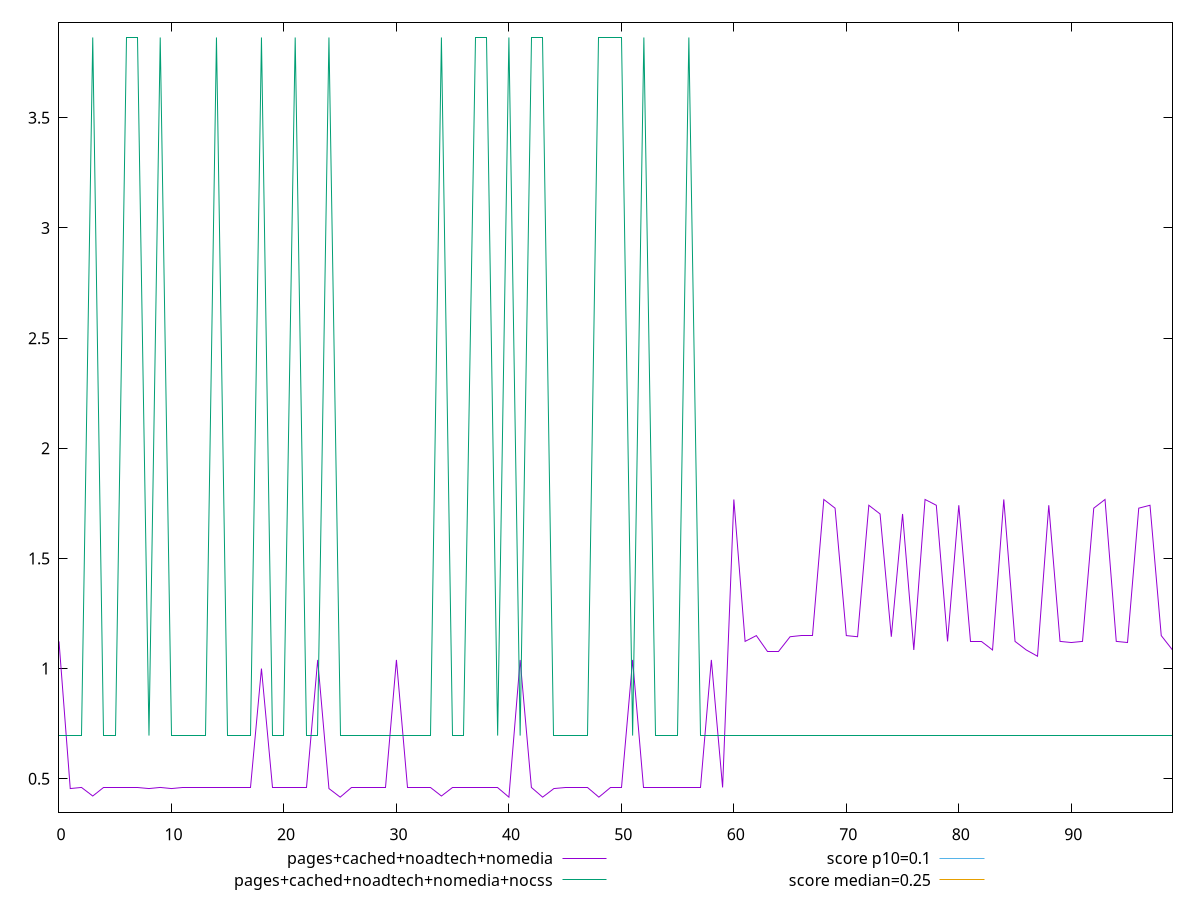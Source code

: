 reset

$pagesCachedNoadtechNomedia <<EOF
0 1.1234112548828126
1 0.4553914388020833
2 0.460498046875
3 0.4215234375
4 0.460498046875
5 0.460498046875
6 0.460498046875
7 0.460498046875
8 0.4553914388020833
9 0.460498046875
10 0.4553914388020833
11 0.460498046875
12 0.460498046875
13 0.460498046875
14 0.460498046875
15 0.460498046875
16 0.460498046875
17 0.460498046875
18 1
19 0.460498046875
20 0.460498046875
21 0.460498046875
22 0.460498046875
23 1.0394596354166667
24 0.4553914388020833
25 0.4164168294270833
26 0.460498046875
27 0.460498046875
28 0.460498046875
29 0.460498046875
30 1.0394596354166667
31 0.460498046875
32 0.460498046875
33 0.460498046875
34 0.4215234375
35 0.460498046875
36 0.460498046875
37 0.460498046875
38 0.460498046875
39 0.460498046875
40 0.4164168294270833
41 1.038974609375
42 0.460498046875
43 0.4164168294270833
44 0.4553914388020833
45 0.460498046875
46 0.460498046875
47 0.460498046875
48 0.4164168294270833
49 0.460498046875
50 0.460498046875
51 1.0394596354166667
52 0.460498046875
53 0.460498046875
54 0.460498046875
55 0.460498046875
56 0.460498046875
57 0.460498046875
58 1.0394596354166667
59 0.460498046875
60 1.7676270548502604
61 1.1234112548828126
62 1.1496908569335937
63 1.0793300374348958
64 1.0793300374348958
65 1.144584248860677
66 1.1496908569335937
67 1.1496908569335937
68 1.7676270548502604
69 1.7281674194335936
70 1.1496908569335937
71 1.144584248860677
72 1.7413474527994792
73 1.7018878173828125
74 1.144584248860677
75 1.7018878173828125
76 1.0844366455078125
77 1.7676270548502604
78 1.7413474527994792
79 1.1234112548828126
80 1.7413474527994792
81 1.1234112548828126
82 1.1234112548828126
83 1.0844366455078125
84 1.7676270548502604
85 1.1234112548828126
86 1.0844366455078125
87 1.0559987386067708
88 1.7413474527994792
89 1.1234112548828126
90 1.1183046468098958
91 1.1234112548828126
92 1.7281674194335936
93 1.7676270548502604
94 1.1234112548828126
95 1.1183046468098958
96 1.7281674194335936
97 1.7413474527994792
98 1.1496908569335937
99 1.0844366455078125
EOF

$pagesCachedNoadtechNomediaNocss <<EOF
0 0.6958385416666666
1 0.6958385416666666
2 0.6958385416666666
3 3.864670138888889
4 0.6958385416666666
5 0.6958385416666666
6 3.864670138888889
7 3.864670138888889
8 0.6958385416666666
9 3.864670138888889
10 0.6958385416666666
11 0.6958385416666666
12 0.6958385416666666
13 0.6958385416666666
14 3.864670138888889
15 0.6958385416666666
16 0.6958385416666666
17 0.6958385416666666
18 3.864670138888889
19 0.6958385416666666
20 0.6958385416666666
21 3.864670138888889
22 0.6958385416666666
23 0.6958385416666666
24 3.864670138888889
25 0.6958385416666666
26 0.6958385416666666
27 0.6958385416666666
28 0.6958385416666666
29 0.6958385416666666
30 0.6958385416666666
31 0.6958385416666666
32 0.6958385416666666
33 0.6958385416666666
34 3.864670138888889
35 0.6958385416666666
36 0.6958385416666666
37 3.864670138888889
38 3.864670138888889
39 0.6958385416666666
40 3.864670138888889
41 0.6958385416666666
42 3.864670138888889
43 3.864670138888889
44 0.6958385416666666
45 0.6958385416666666
46 0.6958385416666666
47 0.6958385416666666
48 3.864670138888889
49 3.864670138888889
50 3.864670138888889
51 0.6958385416666666
52 3.864670138888889
53 0.6958385416666666
54 0.6958385416666666
55 0.6958385416666666
56 3.864670138888889
57 0.6958385416666666
58 0.6958385416666666
59 0.6958385416666666
60 0.6958385416666666
61 0.6958385416666666
62 0.6958385416666666
63 0.6958385416666666
64 0.6958385416666666
65 0.6958385416666666
66 0.6958385416666666
67 0.6958385416666666
68 0.6958385416666666
69 0.6958385416666666
70 0.6958385416666666
71 0.6958385416666666
72 0.6958385416666666
73 0.6958385416666666
74 0.6958385416666666
75 0.6958385416666666
76 0.6958385416666666
77 0.6958385416666666
78 0.6958385416666666
79 0.6958385416666666
80 0.6958385416666666
81 0.6958385416666666
82 0.6958385416666666
83 0.6958385416666666
84 0.6958385416666666
85 0.6958385416666666
86 0.6958385416666666
87 0.6958385416666666
88 0.6958385416666666
89 0.6958385416666666
90 0.6958385416666666
91 0.6958385416666666
92 0.6958385416666666
93 0.6958385416666666
94 0.6958385416666666
95 0.6958385416666666
96 0.6958385416666666
97 0.6958385416666666
98 0.6958385416666666
99 0.6958385416666666
EOF

set key outside below
set xrange [0:99]
set yrange [0.3474517632378472:3.9336352050781254]
set trange [0.3474517632378472:3.9336352050781254]
set terminal svg size 640, 520 enhanced background rgb 'white'
set output "report_00018_2021-02-10T15-25-16.877Z/cumulative-layout-shift/comparison/line/3_vs_4.svg"

plot $pagesCachedNoadtechNomedia title "pages+cached+noadtech+nomedia" with line, \
     $pagesCachedNoadtechNomediaNocss title "pages+cached+noadtech+nomedia+nocss" with line, \
     0.1 title "score p10=0.1", \
     0.25 title "score median=0.25"

reset
